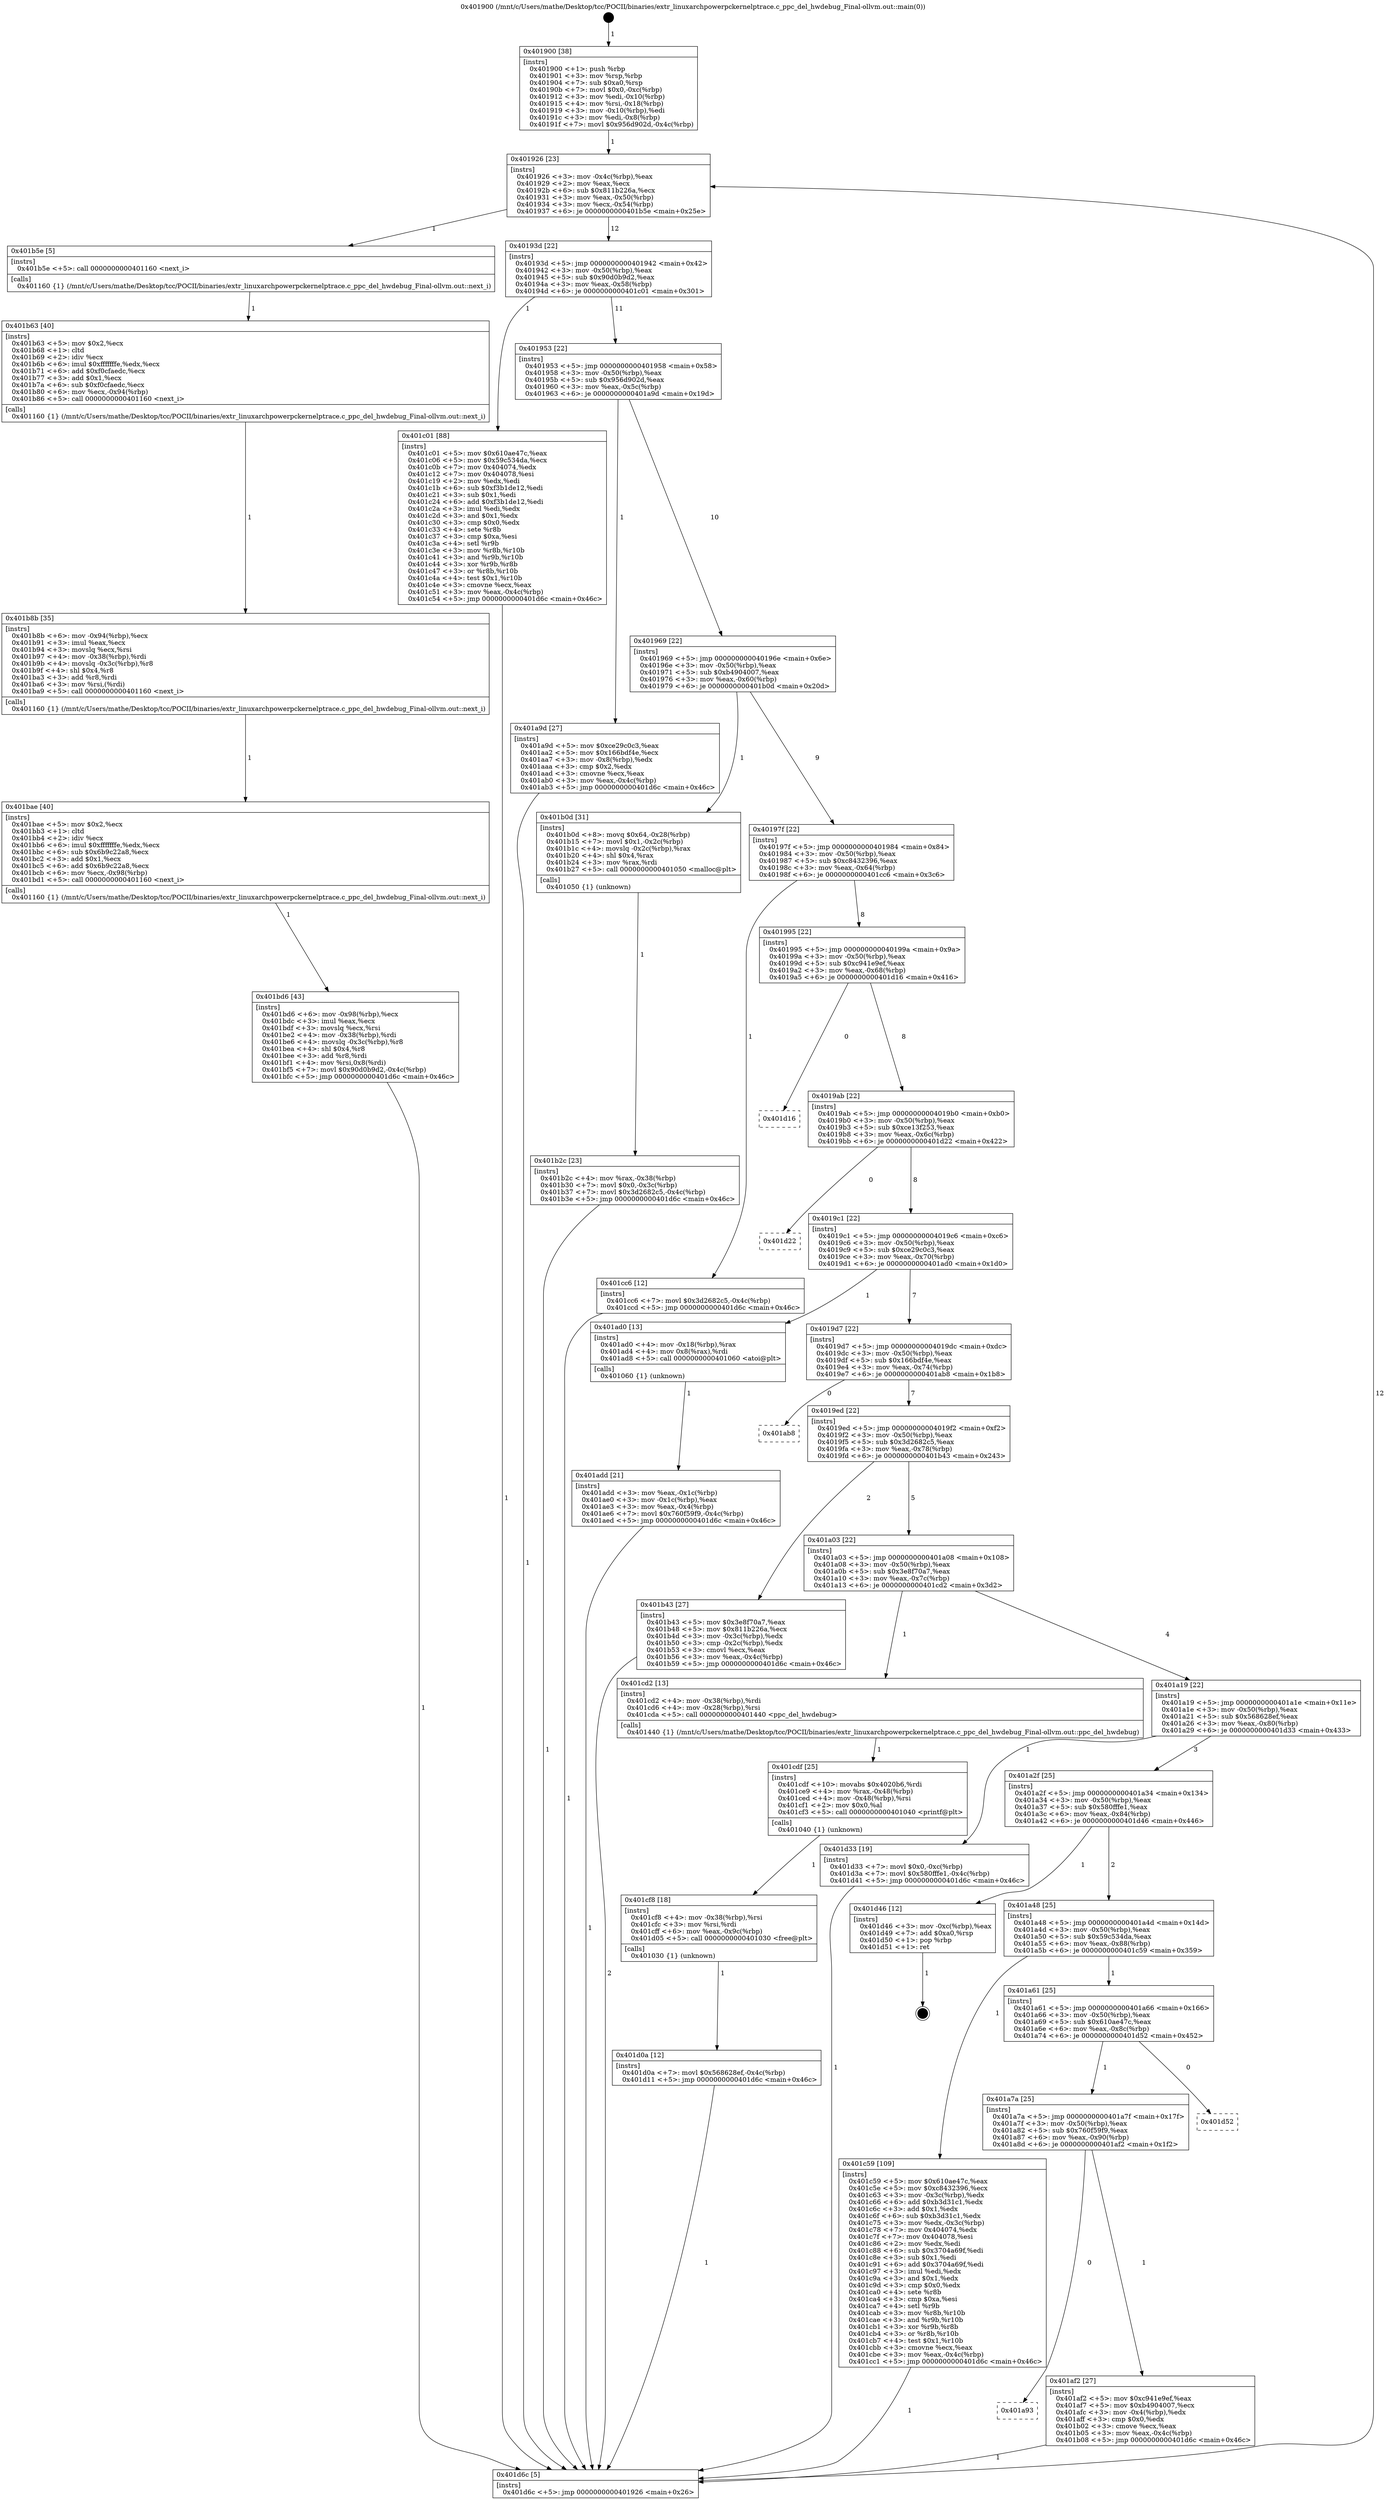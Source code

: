 digraph "0x401900" {
  label = "0x401900 (/mnt/c/Users/mathe/Desktop/tcc/POCII/binaries/extr_linuxarchpowerpckernelptrace.c_ppc_del_hwdebug_Final-ollvm.out::main(0))"
  labelloc = "t"
  node[shape=record]

  Entry [label="",width=0.3,height=0.3,shape=circle,fillcolor=black,style=filled]
  "0x401926" [label="{
     0x401926 [23]\l
     | [instrs]\l
     &nbsp;&nbsp;0x401926 \<+3\>: mov -0x4c(%rbp),%eax\l
     &nbsp;&nbsp;0x401929 \<+2\>: mov %eax,%ecx\l
     &nbsp;&nbsp;0x40192b \<+6\>: sub $0x811b226a,%ecx\l
     &nbsp;&nbsp;0x401931 \<+3\>: mov %eax,-0x50(%rbp)\l
     &nbsp;&nbsp;0x401934 \<+3\>: mov %ecx,-0x54(%rbp)\l
     &nbsp;&nbsp;0x401937 \<+6\>: je 0000000000401b5e \<main+0x25e\>\l
  }"]
  "0x401b5e" [label="{
     0x401b5e [5]\l
     | [instrs]\l
     &nbsp;&nbsp;0x401b5e \<+5\>: call 0000000000401160 \<next_i\>\l
     | [calls]\l
     &nbsp;&nbsp;0x401160 \{1\} (/mnt/c/Users/mathe/Desktop/tcc/POCII/binaries/extr_linuxarchpowerpckernelptrace.c_ppc_del_hwdebug_Final-ollvm.out::next_i)\l
  }"]
  "0x40193d" [label="{
     0x40193d [22]\l
     | [instrs]\l
     &nbsp;&nbsp;0x40193d \<+5\>: jmp 0000000000401942 \<main+0x42\>\l
     &nbsp;&nbsp;0x401942 \<+3\>: mov -0x50(%rbp),%eax\l
     &nbsp;&nbsp;0x401945 \<+5\>: sub $0x90d0b9d2,%eax\l
     &nbsp;&nbsp;0x40194a \<+3\>: mov %eax,-0x58(%rbp)\l
     &nbsp;&nbsp;0x40194d \<+6\>: je 0000000000401c01 \<main+0x301\>\l
  }"]
  Exit [label="",width=0.3,height=0.3,shape=circle,fillcolor=black,style=filled,peripheries=2]
  "0x401c01" [label="{
     0x401c01 [88]\l
     | [instrs]\l
     &nbsp;&nbsp;0x401c01 \<+5\>: mov $0x610ae47c,%eax\l
     &nbsp;&nbsp;0x401c06 \<+5\>: mov $0x59c534da,%ecx\l
     &nbsp;&nbsp;0x401c0b \<+7\>: mov 0x404074,%edx\l
     &nbsp;&nbsp;0x401c12 \<+7\>: mov 0x404078,%esi\l
     &nbsp;&nbsp;0x401c19 \<+2\>: mov %edx,%edi\l
     &nbsp;&nbsp;0x401c1b \<+6\>: sub $0xf3b1de12,%edi\l
     &nbsp;&nbsp;0x401c21 \<+3\>: sub $0x1,%edi\l
     &nbsp;&nbsp;0x401c24 \<+6\>: add $0xf3b1de12,%edi\l
     &nbsp;&nbsp;0x401c2a \<+3\>: imul %edi,%edx\l
     &nbsp;&nbsp;0x401c2d \<+3\>: and $0x1,%edx\l
     &nbsp;&nbsp;0x401c30 \<+3\>: cmp $0x0,%edx\l
     &nbsp;&nbsp;0x401c33 \<+4\>: sete %r8b\l
     &nbsp;&nbsp;0x401c37 \<+3\>: cmp $0xa,%esi\l
     &nbsp;&nbsp;0x401c3a \<+4\>: setl %r9b\l
     &nbsp;&nbsp;0x401c3e \<+3\>: mov %r8b,%r10b\l
     &nbsp;&nbsp;0x401c41 \<+3\>: and %r9b,%r10b\l
     &nbsp;&nbsp;0x401c44 \<+3\>: xor %r9b,%r8b\l
     &nbsp;&nbsp;0x401c47 \<+3\>: or %r8b,%r10b\l
     &nbsp;&nbsp;0x401c4a \<+4\>: test $0x1,%r10b\l
     &nbsp;&nbsp;0x401c4e \<+3\>: cmovne %ecx,%eax\l
     &nbsp;&nbsp;0x401c51 \<+3\>: mov %eax,-0x4c(%rbp)\l
     &nbsp;&nbsp;0x401c54 \<+5\>: jmp 0000000000401d6c \<main+0x46c\>\l
  }"]
  "0x401953" [label="{
     0x401953 [22]\l
     | [instrs]\l
     &nbsp;&nbsp;0x401953 \<+5\>: jmp 0000000000401958 \<main+0x58\>\l
     &nbsp;&nbsp;0x401958 \<+3\>: mov -0x50(%rbp),%eax\l
     &nbsp;&nbsp;0x40195b \<+5\>: sub $0x956d902d,%eax\l
     &nbsp;&nbsp;0x401960 \<+3\>: mov %eax,-0x5c(%rbp)\l
     &nbsp;&nbsp;0x401963 \<+6\>: je 0000000000401a9d \<main+0x19d\>\l
  }"]
  "0x401d0a" [label="{
     0x401d0a [12]\l
     | [instrs]\l
     &nbsp;&nbsp;0x401d0a \<+7\>: movl $0x568628ef,-0x4c(%rbp)\l
     &nbsp;&nbsp;0x401d11 \<+5\>: jmp 0000000000401d6c \<main+0x46c\>\l
  }"]
  "0x401a9d" [label="{
     0x401a9d [27]\l
     | [instrs]\l
     &nbsp;&nbsp;0x401a9d \<+5\>: mov $0xce29c0c3,%eax\l
     &nbsp;&nbsp;0x401aa2 \<+5\>: mov $0x166bdf4e,%ecx\l
     &nbsp;&nbsp;0x401aa7 \<+3\>: mov -0x8(%rbp),%edx\l
     &nbsp;&nbsp;0x401aaa \<+3\>: cmp $0x2,%edx\l
     &nbsp;&nbsp;0x401aad \<+3\>: cmovne %ecx,%eax\l
     &nbsp;&nbsp;0x401ab0 \<+3\>: mov %eax,-0x4c(%rbp)\l
     &nbsp;&nbsp;0x401ab3 \<+5\>: jmp 0000000000401d6c \<main+0x46c\>\l
  }"]
  "0x401969" [label="{
     0x401969 [22]\l
     | [instrs]\l
     &nbsp;&nbsp;0x401969 \<+5\>: jmp 000000000040196e \<main+0x6e\>\l
     &nbsp;&nbsp;0x40196e \<+3\>: mov -0x50(%rbp),%eax\l
     &nbsp;&nbsp;0x401971 \<+5\>: sub $0xb4904007,%eax\l
     &nbsp;&nbsp;0x401976 \<+3\>: mov %eax,-0x60(%rbp)\l
     &nbsp;&nbsp;0x401979 \<+6\>: je 0000000000401b0d \<main+0x20d\>\l
  }"]
  "0x401d6c" [label="{
     0x401d6c [5]\l
     | [instrs]\l
     &nbsp;&nbsp;0x401d6c \<+5\>: jmp 0000000000401926 \<main+0x26\>\l
  }"]
  "0x401900" [label="{
     0x401900 [38]\l
     | [instrs]\l
     &nbsp;&nbsp;0x401900 \<+1\>: push %rbp\l
     &nbsp;&nbsp;0x401901 \<+3\>: mov %rsp,%rbp\l
     &nbsp;&nbsp;0x401904 \<+7\>: sub $0xa0,%rsp\l
     &nbsp;&nbsp;0x40190b \<+7\>: movl $0x0,-0xc(%rbp)\l
     &nbsp;&nbsp;0x401912 \<+3\>: mov %edi,-0x10(%rbp)\l
     &nbsp;&nbsp;0x401915 \<+4\>: mov %rsi,-0x18(%rbp)\l
     &nbsp;&nbsp;0x401919 \<+3\>: mov -0x10(%rbp),%edi\l
     &nbsp;&nbsp;0x40191c \<+3\>: mov %edi,-0x8(%rbp)\l
     &nbsp;&nbsp;0x40191f \<+7\>: movl $0x956d902d,-0x4c(%rbp)\l
  }"]
  "0x401cf8" [label="{
     0x401cf8 [18]\l
     | [instrs]\l
     &nbsp;&nbsp;0x401cf8 \<+4\>: mov -0x38(%rbp),%rsi\l
     &nbsp;&nbsp;0x401cfc \<+3\>: mov %rsi,%rdi\l
     &nbsp;&nbsp;0x401cff \<+6\>: mov %eax,-0x9c(%rbp)\l
     &nbsp;&nbsp;0x401d05 \<+5\>: call 0000000000401030 \<free@plt\>\l
     | [calls]\l
     &nbsp;&nbsp;0x401030 \{1\} (unknown)\l
  }"]
  "0x401b0d" [label="{
     0x401b0d [31]\l
     | [instrs]\l
     &nbsp;&nbsp;0x401b0d \<+8\>: movq $0x64,-0x28(%rbp)\l
     &nbsp;&nbsp;0x401b15 \<+7\>: movl $0x1,-0x2c(%rbp)\l
     &nbsp;&nbsp;0x401b1c \<+4\>: movslq -0x2c(%rbp),%rax\l
     &nbsp;&nbsp;0x401b20 \<+4\>: shl $0x4,%rax\l
     &nbsp;&nbsp;0x401b24 \<+3\>: mov %rax,%rdi\l
     &nbsp;&nbsp;0x401b27 \<+5\>: call 0000000000401050 \<malloc@plt\>\l
     | [calls]\l
     &nbsp;&nbsp;0x401050 \{1\} (unknown)\l
  }"]
  "0x40197f" [label="{
     0x40197f [22]\l
     | [instrs]\l
     &nbsp;&nbsp;0x40197f \<+5\>: jmp 0000000000401984 \<main+0x84\>\l
     &nbsp;&nbsp;0x401984 \<+3\>: mov -0x50(%rbp),%eax\l
     &nbsp;&nbsp;0x401987 \<+5\>: sub $0xc8432396,%eax\l
     &nbsp;&nbsp;0x40198c \<+3\>: mov %eax,-0x64(%rbp)\l
     &nbsp;&nbsp;0x40198f \<+6\>: je 0000000000401cc6 \<main+0x3c6\>\l
  }"]
  "0x401cdf" [label="{
     0x401cdf [25]\l
     | [instrs]\l
     &nbsp;&nbsp;0x401cdf \<+10\>: movabs $0x4020b6,%rdi\l
     &nbsp;&nbsp;0x401ce9 \<+4\>: mov %rax,-0x48(%rbp)\l
     &nbsp;&nbsp;0x401ced \<+4\>: mov -0x48(%rbp),%rsi\l
     &nbsp;&nbsp;0x401cf1 \<+2\>: mov $0x0,%al\l
     &nbsp;&nbsp;0x401cf3 \<+5\>: call 0000000000401040 \<printf@plt\>\l
     | [calls]\l
     &nbsp;&nbsp;0x401040 \{1\} (unknown)\l
  }"]
  "0x401cc6" [label="{
     0x401cc6 [12]\l
     | [instrs]\l
     &nbsp;&nbsp;0x401cc6 \<+7\>: movl $0x3d2682c5,-0x4c(%rbp)\l
     &nbsp;&nbsp;0x401ccd \<+5\>: jmp 0000000000401d6c \<main+0x46c\>\l
  }"]
  "0x401995" [label="{
     0x401995 [22]\l
     | [instrs]\l
     &nbsp;&nbsp;0x401995 \<+5\>: jmp 000000000040199a \<main+0x9a\>\l
     &nbsp;&nbsp;0x40199a \<+3\>: mov -0x50(%rbp),%eax\l
     &nbsp;&nbsp;0x40199d \<+5\>: sub $0xc941e9ef,%eax\l
     &nbsp;&nbsp;0x4019a2 \<+3\>: mov %eax,-0x68(%rbp)\l
     &nbsp;&nbsp;0x4019a5 \<+6\>: je 0000000000401d16 \<main+0x416\>\l
  }"]
  "0x401bd6" [label="{
     0x401bd6 [43]\l
     | [instrs]\l
     &nbsp;&nbsp;0x401bd6 \<+6\>: mov -0x98(%rbp),%ecx\l
     &nbsp;&nbsp;0x401bdc \<+3\>: imul %eax,%ecx\l
     &nbsp;&nbsp;0x401bdf \<+3\>: movslq %ecx,%rsi\l
     &nbsp;&nbsp;0x401be2 \<+4\>: mov -0x38(%rbp),%rdi\l
     &nbsp;&nbsp;0x401be6 \<+4\>: movslq -0x3c(%rbp),%r8\l
     &nbsp;&nbsp;0x401bea \<+4\>: shl $0x4,%r8\l
     &nbsp;&nbsp;0x401bee \<+3\>: add %r8,%rdi\l
     &nbsp;&nbsp;0x401bf1 \<+4\>: mov %rsi,0x8(%rdi)\l
     &nbsp;&nbsp;0x401bf5 \<+7\>: movl $0x90d0b9d2,-0x4c(%rbp)\l
     &nbsp;&nbsp;0x401bfc \<+5\>: jmp 0000000000401d6c \<main+0x46c\>\l
  }"]
  "0x401d16" [label="{
     0x401d16\l
  }", style=dashed]
  "0x4019ab" [label="{
     0x4019ab [22]\l
     | [instrs]\l
     &nbsp;&nbsp;0x4019ab \<+5\>: jmp 00000000004019b0 \<main+0xb0\>\l
     &nbsp;&nbsp;0x4019b0 \<+3\>: mov -0x50(%rbp),%eax\l
     &nbsp;&nbsp;0x4019b3 \<+5\>: sub $0xce13f253,%eax\l
     &nbsp;&nbsp;0x4019b8 \<+3\>: mov %eax,-0x6c(%rbp)\l
     &nbsp;&nbsp;0x4019bb \<+6\>: je 0000000000401d22 \<main+0x422\>\l
  }"]
  "0x401bae" [label="{
     0x401bae [40]\l
     | [instrs]\l
     &nbsp;&nbsp;0x401bae \<+5\>: mov $0x2,%ecx\l
     &nbsp;&nbsp;0x401bb3 \<+1\>: cltd\l
     &nbsp;&nbsp;0x401bb4 \<+2\>: idiv %ecx\l
     &nbsp;&nbsp;0x401bb6 \<+6\>: imul $0xfffffffe,%edx,%ecx\l
     &nbsp;&nbsp;0x401bbc \<+6\>: sub $0x6b9c22a8,%ecx\l
     &nbsp;&nbsp;0x401bc2 \<+3\>: add $0x1,%ecx\l
     &nbsp;&nbsp;0x401bc5 \<+6\>: add $0x6b9c22a8,%ecx\l
     &nbsp;&nbsp;0x401bcb \<+6\>: mov %ecx,-0x98(%rbp)\l
     &nbsp;&nbsp;0x401bd1 \<+5\>: call 0000000000401160 \<next_i\>\l
     | [calls]\l
     &nbsp;&nbsp;0x401160 \{1\} (/mnt/c/Users/mathe/Desktop/tcc/POCII/binaries/extr_linuxarchpowerpckernelptrace.c_ppc_del_hwdebug_Final-ollvm.out::next_i)\l
  }"]
  "0x401d22" [label="{
     0x401d22\l
  }", style=dashed]
  "0x4019c1" [label="{
     0x4019c1 [22]\l
     | [instrs]\l
     &nbsp;&nbsp;0x4019c1 \<+5\>: jmp 00000000004019c6 \<main+0xc6\>\l
     &nbsp;&nbsp;0x4019c6 \<+3\>: mov -0x50(%rbp),%eax\l
     &nbsp;&nbsp;0x4019c9 \<+5\>: sub $0xce29c0c3,%eax\l
     &nbsp;&nbsp;0x4019ce \<+3\>: mov %eax,-0x70(%rbp)\l
     &nbsp;&nbsp;0x4019d1 \<+6\>: je 0000000000401ad0 \<main+0x1d0\>\l
  }"]
  "0x401b8b" [label="{
     0x401b8b [35]\l
     | [instrs]\l
     &nbsp;&nbsp;0x401b8b \<+6\>: mov -0x94(%rbp),%ecx\l
     &nbsp;&nbsp;0x401b91 \<+3\>: imul %eax,%ecx\l
     &nbsp;&nbsp;0x401b94 \<+3\>: movslq %ecx,%rsi\l
     &nbsp;&nbsp;0x401b97 \<+4\>: mov -0x38(%rbp),%rdi\l
     &nbsp;&nbsp;0x401b9b \<+4\>: movslq -0x3c(%rbp),%r8\l
     &nbsp;&nbsp;0x401b9f \<+4\>: shl $0x4,%r8\l
     &nbsp;&nbsp;0x401ba3 \<+3\>: add %r8,%rdi\l
     &nbsp;&nbsp;0x401ba6 \<+3\>: mov %rsi,(%rdi)\l
     &nbsp;&nbsp;0x401ba9 \<+5\>: call 0000000000401160 \<next_i\>\l
     | [calls]\l
     &nbsp;&nbsp;0x401160 \{1\} (/mnt/c/Users/mathe/Desktop/tcc/POCII/binaries/extr_linuxarchpowerpckernelptrace.c_ppc_del_hwdebug_Final-ollvm.out::next_i)\l
  }"]
  "0x401ad0" [label="{
     0x401ad0 [13]\l
     | [instrs]\l
     &nbsp;&nbsp;0x401ad0 \<+4\>: mov -0x18(%rbp),%rax\l
     &nbsp;&nbsp;0x401ad4 \<+4\>: mov 0x8(%rax),%rdi\l
     &nbsp;&nbsp;0x401ad8 \<+5\>: call 0000000000401060 \<atoi@plt\>\l
     | [calls]\l
     &nbsp;&nbsp;0x401060 \{1\} (unknown)\l
  }"]
  "0x4019d7" [label="{
     0x4019d7 [22]\l
     | [instrs]\l
     &nbsp;&nbsp;0x4019d7 \<+5\>: jmp 00000000004019dc \<main+0xdc\>\l
     &nbsp;&nbsp;0x4019dc \<+3\>: mov -0x50(%rbp),%eax\l
     &nbsp;&nbsp;0x4019df \<+5\>: sub $0x166bdf4e,%eax\l
     &nbsp;&nbsp;0x4019e4 \<+3\>: mov %eax,-0x74(%rbp)\l
     &nbsp;&nbsp;0x4019e7 \<+6\>: je 0000000000401ab8 \<main+0x1b8\>\l
  }"]
  "0x401add" [label="{
     0x401add [21]\l
     | [instrs]\l
     &nbsp;&nbsp;0x401add \<+3\>: mov %eax,-0x1c(%rbp)\l
     &nbsp;&nbsp;0x401ae0 \<+3\>: mov -0x1c(%rbp),%eax\l
     &nbsp;&nbsp;0x401ae3 \<+3\>: mov %eax,-0x4(%rbp)\l
     &nbsp;&nbsp;0x401ae6 \<+7\>: movl $0x760f59f9,-0x4c(%rbp)\l
     &nbsp;&nbsp;0x401aed \<+5\>: jmp 0000000000401d6c \<main+0x46c\>\l
  }"]
  "0x401b63" [label="{
     0x401b63 [40]\l
     | [instrs]\l
     &nbsp;&nbsp;0x401b63 \<+5\>: mov $0x2,%ecx\l
     &nbsp;&nbsp;0x401b68 \<+1\>: cltd\l
     &nbsp;&nbsp;0x401b69 \<+2\>: idiv %ecx\l
     &nbsp;&nbsp;0x401b6b \<+6\>: imul $0xfffffffe,%edx,%ecx\l
     &nbsp;&nbsp;0x401b71 \<+6\>: add $0xf0cfaedc,%ecx\l
     &nbsp;&nbsp;0x401b77 \<+3\>: add $0x1,%ecx\l
     &nbsp;&nbsp;0x401b7a \<+6\>: sub $0xf0cfaedc,%ecx\l
     &nbsp;&nbsp;0x401b80 \<+6\>: mov %ecx,-0x94(%rbp)\l
     &nbsp;&nbsp;0x401b86 \<+5\>: call 0000000000401160 \<next_i\>\l
     | [calls]\l
     &nbsp;&nbsp;0x401160 \{1\} (/mnt/c/Users/mathe/Desktop/tcc/POCII/binaries/extr_linuxarchpowerpckernelptrace.c_ppc_del_hwdebug_Final-ollvm.out::next_i)\l
  }"]
  "0x401ab8" [label="{
     0x401ab8\l
  }", style=dashed]
  "0x4019ed" [label="{
     0x4019ed [22]\l
     | [instrs]\l
     &nbsp;&nbsp;0x4019ed \<+5\>: jmp 00000000004019f2 \<main+0xf2\>\l
     &nbsp;&nbsp;0x4019f2 \<+3\>: mov -0x50(%rbp),%eax\l
     &nbsp;&nbsp;0x4019f5 \<+5\>: sub $0x3d2682c5,%eax\l
     &nbsp;&nbsp;0x4019fa \<+3\>: mov %eax,-0x78(%rbp)\l
     &nbsp;&nbsp;0x4019fd \<+6\>: je 0000000000401b43 \<main+0x243\>\l
  }"]
  "0x401b2c" [label="{
     0x401b2c [23]\l
     | [instrs]\l
     &nbsp;&nbsp;0x401b2c \<+4\>: mov %rax,-0x38(%rbp)\l
     &nbsp;&nbsp;0x401b30 \<+7\>: movl $0x0,-0x3c(%rbp)\l
     &nbsp;&nbsp;0x401b37 \<+7\>: movl $0x3d2682c5,-0x4c(%rbp)\l
     &nbsp;&nbsp;0x401b3e \<+5\>: jmp 0000000000401d6c \<main+0x46c\>\l
  }"]
  "0x401b43" [label="{
     0x401b43 [27]\l
     | [instrs]\l
     &nbsp;&nbsp;0x401b43 \<+5\>: mov $0x3e8f70a7,%eax\l
     &nbsp;&nbsp;0x401b48 \<+5\>: mov $0x811b226a,%ecx\l
     &nbsp;&nbsp;0x401b4d \<+3\>: mov -0x3c(%rbp),%edx\l
     &nbsp;&nbsp;0x401b50 \<+3\>: cmp -0x2c(%rbp),%edx\l
     &nbsp;&nbsp;0x401b53 \<+3\>: cmovl %ecx,%eax\l
     &nbsp;&nbsp;0x401b56 \<+3\>: mov %eax,-0x4c(%rbp)\l
     &nbsp;&nbsp;0x401b59 \<+5\>: jmp 0000000000401d6c \<main+0x46c\>\l
  }"]
  "0x401a03" [label="{
     0x401a03 [22]\l
     | [instrs]\l
     &nbsp;&nbsp;0x401a03 \<+5\>: jmp 0000000000401a08 \<main+0x108\>\l
     &nbsp;&nbsp;0x401a08 \<+3\>: mov -0x50(%rbp),%eax\l
     &nbsp;&nbsp;0x401a0b \<+5\>: sub $0x3e8f70a7,%eax\l
     &nbsp;&nbsp;0x401a10 \<+3\>: mov %eax,-0x7c(%rbp)\l
     &nbsp;&nbsp;0x401a13 \<+6\>: je 0000000000401cd2 \<main+0x3d2\>\l
  }"]
  "0x401a93" [label="{
     0x401a93\l
  }", style=dashed]
  "0x401cd2" [label="{
     0x401cd2 [13]\l
     | [instrs]\l
     &nbsp;&nbsp;0x401cd2 \<+4\>: mov -0x38(%rbp),%rdi\l
     &nbsp;&nbsp;0x401cd6 \<+4\>: mov -0x28(%rbp),%rsi\l
     &nbsp;&nbsp;0x401cda \<+5\>: call 0000000000401440 \<ppc_del_hwdebug\>\l
     | [calls]\l
     &nbsp;&nbsp;0x401440 \{1\} (/mnt/c/Users/mathe/Desktop/tcc/POCII/binaries/extr_linuxarchpowerpckernelptrace.c_ppc_del_hwdebug_Final-ollvm.out::ppc_del_hwdebug)\l
  }"]
  "0x401a19" [label="{
     0x401a19 [22]\l
     | [instrs]\l
     &nbsp;&nbsp;0x401a19 \<+5\>: jmp 0000000000401a1e \<main+0x11e\>\l
     &nbsp;&nbsp;0x401a1e \<+3\>: mov -0x50(%rbp),%eax\l
     &nbsp;&nbsp;0x401a21 \<+5\>: sub $0x568628ef,%eax\l
     &nbsp;&nbsp;0x401a26 \<+3\>: mov %eax,-0x80(%rbp)\l
     &nbsp;&nbsp;0x401a29 \<+6\>: je 0000000000401d33 \<main+0x433\>\l
  }"]
  "0x401af2" [label="{
     0x401af2 [27]\l
     | [instrs]\l
     &nbsp;&nbsp;0x401af2 \<+5\>: mov $0xc941e9ef,%eax\l
     &nbsp;&nbsp;0x401af7 \<+5\>: mov $0xb4904007,%ecx\l
     &nbsp;&nbsp;0x401afc \<+3\>: mov -0x4(%rbp),%edx\l
     &nbsp;&nbsp;0x401aff \<+3\>: cmp $0x0,%edx\l
     &nbsp;&nbsp;0x401b02 \<+3\>: cmove %ecx,%eax\l
     &nbsp;&nbsp;0x401b05 \<+3\>: mov %eax,-0x4c(%rbp)\l
     &nbsp;&nbsp;0x401b08 \<+5\>: jmp 0000000000401d6c \<main+0x46c\>\l
  }"]
  "0x401d33" [label="{
     0x401d33 [19]\l
     | [instrs]\l
     &nbsp;&nbsp;0x401d33 \<+7\>: movl $0x0,-0xc(%rbp)\l
     &nbsp;&nbsp;0x401d3a \<+7\>: movl $0x580fffe1,-0x4c(%rbp)\l
     &nbsp;&nbsp;0x401d41 \<+5\>: jmp 0000000000401d6c \<main+0x46c\>\l
  }"]
  "0x401a2f" [label="{
     0x401a2f [25]\l
     | [instrs]\l
     &nbsp;&nbsp;0x401a2f \<+5\>: jmp 0000000000401a34 \<main+0x134\>\l
     &nbsp;&nbsp;0x401a34 \<+3\>: mov -0x50(%rbp),%eax\l
     &nbsp;&nbsp;0x401a37 \<+5\>: sub $0x580fffe1,%eax\l
     &nbsp;&nbsp;0x401a3c \<+6\>: mov %eax,-0x84(%rbp)\l
     &nbsp;&nbsp;0x401a42 \<+6\>: je 0000000000401d46 \<main+0x446\>\l
  }"]
  "0x401a7a" [label="{
     0x401a7a [25]\l
     | [instrs]\l
     &nbsp;&nbsp;0x401a7a \<+5\>: jmp 0000000000401a7f \<main+0x17f\>\l
     &nbsp;&nbsp;0x401a7f \<+3\>: mov -0x50(%rbp),%eax\l
     &nbsp;&nbsp;0x401a82 \<+5\>: sub $0x760f59f9,%eax\l
     &nbsp;&nbsp;0x401a87 \<+6\>: mov %eax,-0x90(%rbp)\l
     &nbsp;&nbsp;0x401a8d \<+6\>: je 0000000000401af2 \<main+0x1f2\>\l
  }"]
  "0x401d46" [label="{
     0x401d46 [12]\l
     | [instrs]\l
     &nbsp;&nbsp;0x401d46 \<+3\>: mov -0xc(%rbp),%eax\l
     &nbsp;&nbsp;0x401d49 \<+7\>: add $0xa0,%rsp\l
     &nbsp;&nbsp;0x401d50 \<+1\>: pop %rbp\l
     &nbsp;&nbsp;0x401d51 \<+1\>: ret\l
  }"]
  "0x401a48" [label="{
     0x401a48 [25]\l
     | [instrs]\l
     &nbsp;&nbsp;0x401a48 \<+5\>: jmp 0000000000401a4d \<main+0x14d\>\l
     &nbsp;&nbsp;0x401a4d \<+3\>: mov -0x50(%rbp),%eax\l
     &nbsp;&nbsp;0x401a50 \<+5\>: sub $0x59c534da,%eax\l
     &nbsp;&nbsp;0x401a55 \<+6\>: mov %eax,-0x88(%rbp)\l
     &nbsp;&nbsp;0x401a5b \<+6\>: je 0000000000401c59 \<main+0x359\>\l
  }"]
  "0x401d52" [label="{
     0x401d52\l
  }", style=dashed]
  "0x401c59" [label="{
     0x401c59 [109]\l
     | [instrs]\l
     &nbsp;&nbsp;0x401c59 \<+5\>: mov $0x610ae47c,%eax\l
     &nbsp;&nbsp;0x401c5e \<+5\>: mov $0xc8432396,%ecx\l
     &nbsp;&nbsp;0x401c63 \<+3\>: mov -0x3c(%rbp),%edx\l
     &nbsp;&nbsp;0x401c66 \<+6\>: add $0xb3d31c1,%edx\l
     &nbsp;&nbsp;0x401c6c \<+3\>: add $0x1,%edx\l
     &nbsp;&nbsp;0x401c6f \<+6\>: sub $0xb3d31c1,%edx\l
     &nbsp;&nbsp;0x401c75 \<+3\>: mov %edx,-0x3c(%rbp)\l
     &nbsp;&nbsp;0x401c78 \<+7\>: mov 0x404074,%edx\l
     &nbsp;&nbsp;0x401c7f \<+7\>: mov 0x404078,%esi\l
     &nbsp;&nbsp;0x401c86 \<+2\>: mov %edx,%edi\l
     &nbsp;&nbsp;0x401c88 \<+6\>: sub $0x3704a69f,%edi\l
     &nbsp;&nbsp;0x401c8e \<+3\>: sub $0x1,%edi\l
     &nbsp;&nbsp;0x401c91 \<+6\>: add $0x3704a69f,%edi\l
     &nbsp;&nbsp;0x401c97 \<+3\>: imul %edi,%edx\l
     &nbsp;&nbsp;0x401c9a \<+3\>: and $0x1,%edx\l
     &nbsp;&nbsp;0x401c9d \<+3\>: cmp $0x0,%edx\l
     &nbsp;&nbsp;0x401ca0 \<+4\>: sete %r8b\l
     &nbsp;&nbsp;0x401ca4 \<+3\>: cmp $0xa,%esi\l
     &nbsp;&nbsp;0x401ca7 \<+4\>: setl %r9b\l
     &nbsp;&nbsp;0x401cab \<+3\>: mov %r8b,%r10b\l
     &nbsp;&nbsp;0x401cae \<+3\>: and %r9b,%r10b\l
     &nbsp;&nbsp;0x401cb1 \<+3\>: xor %r9b,%r8b\l
     &nbsp;&nbsp;0x401cb4 \<+3\>: or %r8b,%r10b\l
     &nbsp;&nbsp;0x401cb7 \<+4\>: test $0x1,%r10b\l
     &nbsp;&nbsp;0x401cbb \<+3\>: cmovne %ecx,%eax\l
     &nbsp;&nbsp;0x401cbe \<+3\>: mov %eax,-0x4c(%rbp)\l
     &nbsp;&nbsp;0x401cc1 \<+5\>: jmp 0000000000401d6c \<main+0x46c\>\l
  }"]
  "0x401a61" [label="{
     0x401a61 [25]\l
     | [instrs]\l
     &nbsp;&nbsp;0x401a61 \<+5\>: jmp 0000000000401a66 \<main+0x166\>\l
     &nbsp;&nbsp;0x401a66 \<+3\>: mov -0x50(%rbp),%eax\l
     &nbsp;&nbsp;0x401a69 \<+5\>: sub $0x610ae47c,%eax\l
     &nbsp;&nbsp;0x401a6e \<+6\>: mov %eax,-0x8c(%rbp)\l
     &nbsp;&nbsp;0x401a74 \<+6\>: je 0000000000401d52 \<main+0x452\>\l
  }"]
  Entry -> "0x401900" [label=" 1"]
  "0x401926" -> "0x401b5e" [label=" 1"]
  "0x401926" -> "0x40193d" [label=" 12"]
  "0x401d46" -> Exit [label=" 1"]
  "0x40193d" -> "0x401c01" [label=" 1"]
  "0x40193d" -> "0x401953" [label=" 11"]
  "0x401d33" -> "0x401d6c" [label=" 1"]
  "0x401953" -> "0x401a9d" [label=" 1"]
  "0x401953" -> "0x401969" [label=" 10"]
  "0x401a9d" -> "0x401d6c" [label=" 1"]
  "0x401900" -> "0x401926" [label=" 1"]
  "0x401d6c" -> "0x401926" [label=" 12"]
  "0x401d0a" -> "0x401d6c" [label=" 1"]
  "0x401969" -> "0x401b0d" [label=" 1"]
  "0x401969" -> "0x40197f" [label=" 9"]
  "0x401cf8" -> "0x401d0a" [label=" 1"]
  "0x40197f" -> "0x401cc6" [label=" 1"]
  "0x40197f" -> "0x401995" [label=" 8"]
  "0x401cdf" -> "0x401cf8" [label=" 1"]
  "0x401995" -> "0x401d16" [label=" 0"]
  "0x401995" -> "0x4019ab" [label=" 8"]
  "0x401cd2" -> "0x401cdf" [label=" 1"]
  "0x4019ab" -> "0x401d22" [label=" 0"]
  "0x4019ab" -> "0x4019c1" [label=" 8"]
  "0x401cc6" -> "0x401d6c" [label=" 1"]
  "0x4019c1" -> "0x401ad0" [label=" 1"]
  "0x4019c1" -> "0x4019d7" [label=" 7"]
  "0x401ad0" -> "0x401add" [label=" 1"]
  "0x401add" -> "0x401d6c" [label=" 1"]
  "0x401c59" -> "0x401d6c" [label=" 1"]
  "0x4019d7" -> "0x401ab8" [label=" 0"]
  "0x4019d7" -> "0x4019ed" [label=" 7"]
  "0x401c01" -> "0x401d6c" [label=" 1"]
  "0x4019ed" -> "0x401b43" [label=" 2"]
  "0x4019ed" -> "0x401a03" [label=" 5"]
  "0x401bd6" -> "0x401d6c" [label=" 1"]
  "0x401a03" -> "0x401cd2" [label=" 1"]
  "0x401a03" -> "0x401a19" [label=" 4"]
  "0x401bae" -> "0x401bd6" [label=" 1"]
  "0x401a19" -> "0x401d33" [label=" 1"]
  "0x401a19" -> "0x401a2f" [label=" 3"]
  "0x401b8b" -> "0x401bae" [label=" 1"]
  "0x401a2f" -> "0x401d46" [label=" 1"]
  "0x401a2f" -> "0x401a48" [label=" 2"]
  "0x401b5e" -> "0x401b63" [label=" 1"]
  "0x401a48" -> "0x401c59" [label=" 1"]
  "0x401a48" -> "0x401a61" [label=" 1"]
  "0x401b43" -> "0x401d6c" [label=" 2"]
  "0x401a61" -> "0x401d52" [label=" 0"]
  "0x401a61" -> "0x401a7a" [label=" 1"]
  "0x401b63" -> "0x401b8b" [label=" 1"]
  "0x401a7a" -> "0x401af2" [label=" 1"]
  "0x401a7a" -> "0x401a93" [label=" 0"]
  "0x401af2" -> "0x401d6c" [label=" 1"]
  "0x401b0d" -> "0x401b2c" [label=" 1"]
  "0x401b2c" -> "0x401d6c" [label=" 1"]
}
